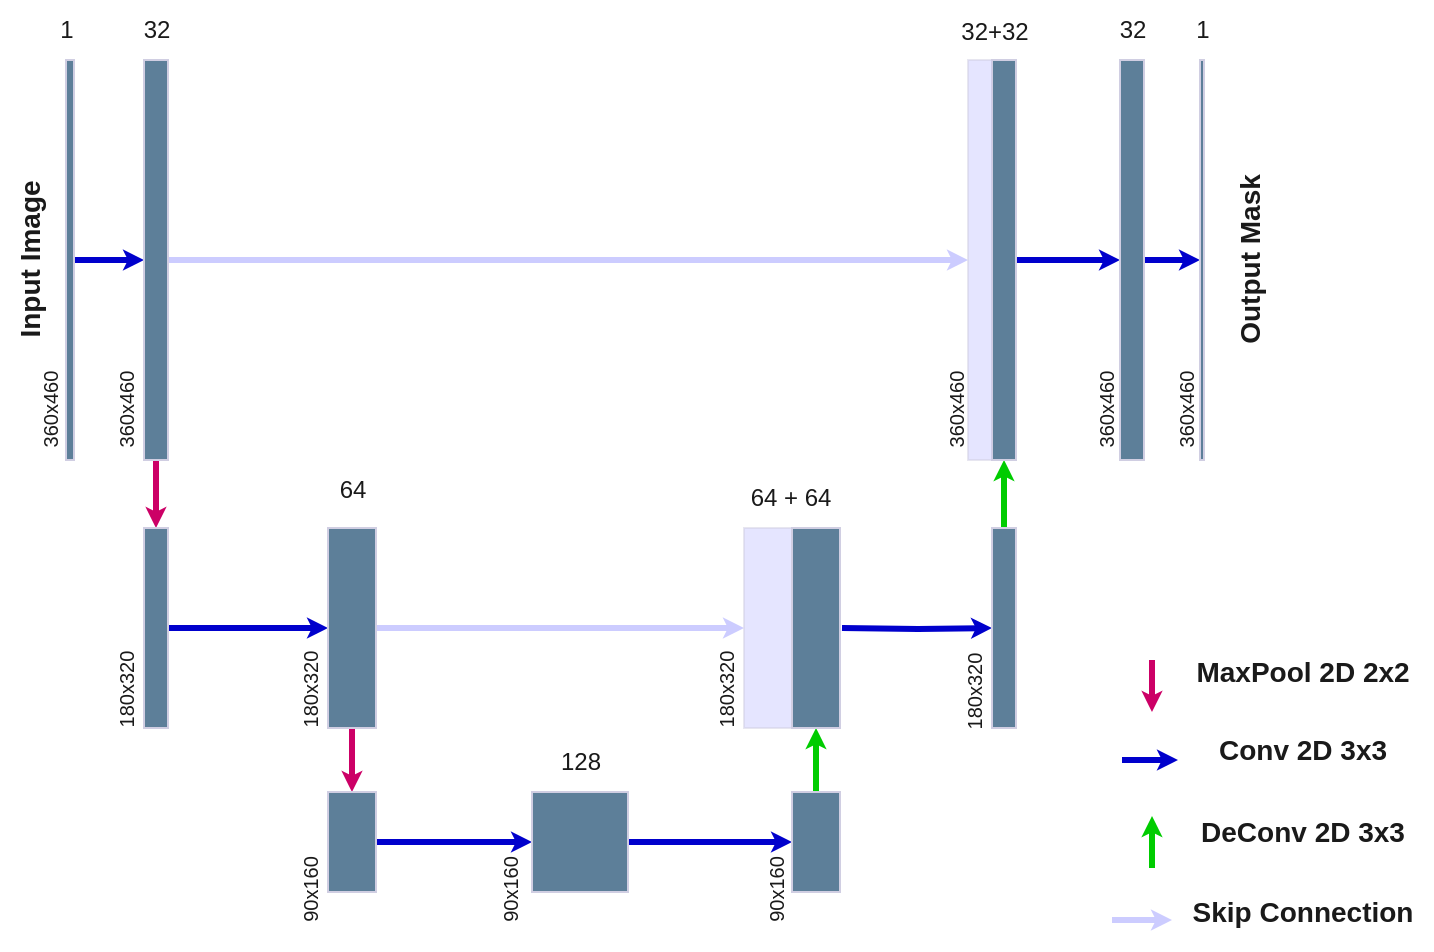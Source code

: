 <mxfile version="21.0.6" type="github">
  <diagram name="Page-1" id="H-ni-HpC8lPH4T10W9u9">
    <mxGraphModel dx="1372" dy="927" grid="1" gridSize="10" guides="1" tooltips="1" connect="1" arrows="1" fold="1" page="1" pageScale="1" pageWidth="850" pageHeight="1100" math="0" shadow="0">
      <root>
        <mxCell id="0" />
        <mxCell id="1" parent="0" />
        <mxCell id="Ak-s-6grsqpdPACAX_Eb-9" style="edgeStyle=orthogonalEdgeStyle;rounded=0;orthogonalLoop=1;jettySize=auto;html=1;exitX=0;exitY=0.5;exitDx=0;exitDy=0;entryX=0;entryY=0.5;entryDx=0;entryDy=0;strokeColor=#0000CC;fontColor=#1A1A1A;strokeWidth=3;endSize=1;" edge="1" parent="1" source="Ak-s-6grsqpdPACAX_Eb-1" target="Ak-s-6grsqpdPACAX_Eb-6">
          <mxGeometry relative="1" as="geometry" />
        </mxCell>
        <mxCell id="Ak-s-6grsqpdPACAX_Eb-1" value="" style="whiteSpace=wrap;html=1;labelBackgroundColor=none;fillColor=#5D7F99;strokeColor=#D0CEE2;fontColor=#1A1A1A;" vertex="1" parent="1">
          <mxGeometry x="108" y="210" width="4" height="200" as="geometry" />
        </mxCell>
        <mxCell id="Ak-s-6grsqpdPACAX_Eb-11" style="edgeStyle=orthogonalEdgeStyle;rounded=0;orthogonalLoop=1;jettySize=auto;html=1;exitX=0.5;exitY=1;exitDx=0;exitDy=0;entryX=0.5;entryY=0;entryDx=0;entryDy=0;strokeColor=#CC0066;fontColor=#1A1A1A;strokeWidth=3;endSize=1;" edge="1" parent="1" source="Ak-s-6grsqpdPACAX_Eb-6" target="Ak-s-6grsqpdPACAX_Eb-7">
          <mxGeometry relative="1" as="geometry" />
        </mxCell>
        <mxCell id="Ak-s-6grsqpdPACAX_Eb-29" style="edgeStyle=orthogonalEdgeStyle;rounded=0;orthogonalLoop=1;jettySize=auto;html=1;exitX=1;exitY=0.5;exitDx=0;exitDy=0;strokeColor=#CCCCFF;fontColor=#1A1A1A;entryX=0;entryY=0.5;entryDx=0;entryDy=0;strokeWidth=3;endSize=1;" edge="1" parent="1" source="Ak-s-6grsqpdPACAX_Eb-6" target="Ak-s-6grsqpdPACAX_Eb-35">
          <mxGeometry relative="1" as="geometry">
            <mxPoint x="440" y="310" as="targetPoint" />
          </mxGeometry>
        </mxCell>
        <mxCell id="Ak-s-6grsqpdPACAX_Eb-6" value="" style="whiteSpace=wrap;html=1;labelBackgroundColor=none;fillColor=#5D7F99;strokeColor=#D0CEE2;fontColor=#1A1A1A;" vertex="1" parent="1">
          <mxGeometry x="147" y="210" width="12" height="200" as="geometry" />
        </mxCell>
        <mxCell id="Ak-s-6grsqpdPACAX_Eb-13" style="edgeStyle=orthogonalEdgeStyle;rounded=0;orthogonalLoop=1;jettySize=auto;html=1;exitX=1;exitY=0.5;exitDx=0;exitDy=0;entryX=0;entryY=0.5;entryDx=0;entryDy=0;strokeColor=#0000CC;fontColor=#1A1A1A;strokeWidth=3;endSize=1;" edge="1" parent="1" source="Ak-s-6grsqpdPACAX_Eb-7" target="Ak-s-6grsqpdPACAX_Eb-12">
          <mxGeometry relative="1" as="geometry" />
        </mxCell>
        <mxCell id="Ak-s-6grsqpdPACAX_Eb-7" value="" style="whiteSpace=wrap;html=1;labelBackgroundColor=none;fillColor=#5D7F99;strokeColor=#D0CEE2;fontColor=#1A1A1A;" vertex="1" parent="1">
          <mxGeometry x="147" y="444" width="12" height="100" as="geometry" />
        </mxCell>
        <mxCell id="Ak-s-6grsqpdPACAX_Eb-16" style="edgeStyle=orthogonalEdgeStyle;rounded=0;orthogonalLoop=1;jettySize=auto;html=1;exitX=0.5;exitY=1;exitDx=0;exitDy=0;entryX=0.5;entryY=0;entryDx=0;entryDy=0;strokeColor=#CC0066;fontColor=#1A1A1A;strokeWidth=3;endSize=1;" edge="1" parent="1" source="Ak-s-6grsqpdPACAX_Eb-12" target="Ak-s-6grsqpdPACAX_Eb-14">
          <mxGeometry relative="1" as="geometry" />
        </mxCell>
        <mxCell id="Ak-s-6grsqpdPACAX_Eb-22" style="edgeStyle=orthogonalEdgeStyle;rounded=0;orthogonalLoop=1;jettySize=auto;html=1;exitX=1;exitY=0.5;exitDx=0;exitDy=0;entryX=0;entryY=0.5;entryDx=0;entryDy=0;strokeColor=#CCCCFF;fontColor=#1A1A1A;strokeWidth=3;endSize=1;" edge="1" parent="1" source="Ak-s-6grsqpdPACAX_Eb-12" target="Ak-s-6grsqpdPACAX_Eb-20">
          <mxGeometry relative="1" as="geometry" />
        </mxCell>
        <mxCell id="Ak-s-6grsqpdPACAX_Eb-12" value="" style="whiteSpace=wrap;html=1;labelBackgroundColor=none;fillColor=#5D7F99;strokeColor=#D0CEE2;fontColor=#1A1A1A;" vertex="1" parent="1">
          <mxGeometry x="239" y="444" width="24" height="100" as="geometry" />
        </mxCell>
        <mxCell id="Ak-s-6grsqpdPACAX_Eb-17" style="edgeStyle=orthogonalEdgeStyle;rounded=0;orthogonalLoop=1;jettySize=auto;html=1;exitX=1;exitY=0.5;exitDx=0;exitDy=0;entryX=0;entryY=0.5;entryDx=0;entryDy=0;strokeColor=#0000CC;fontColor=#1A1A1A;strokeWidth=3;endSize=1;" edge="1" parent="1" source="Ak-s-6grsqpdPACAX_Eb-14" target="Ak-s-6grsqpdPACAX_Eb-15">
          <mxGeometry relative="1" as="geometry" />
        </mxCell>
        <mxCell id="Ak-s-6grsqpdPACAX_Eb-14" value="" style="whiteSpace=wrap;html=1;labelBackgroundColor=none;fillColor=#5D7F99;strokeColor=#D0CEE2;fontColor=#1A1A1A;" vertex="1" parent="1">
          <mxGeometry x="239" y="576" width="24" height="50" as="geometry" />
        </mxCell>
        <mxCell id="Ak-s-6grsqpdPACAX_Eb-19" style="edgeStyle=orthogonalEdgeStyle;rounded=0;orthogonalLoop=1;jettySize=auto;html=1;exitX=1;exitY=0.5;exitDx=0;exitDy=0;entryX=0;entryY=0.5;entryDx=0;entryDy=0;strokeColor=#0000CC;fontColor=#1A1A1A;strokeWidth=3;endSize=1;" edge="1" parent="1" source="Ak-s-6grsqpdPACAX_Eb-15" target="Ak-s-6grsqpdPACAX_Eb-18">
          <mxGeometry relative="1" as="geometry" />
        </mxCell>
        <mxCell id="Ak-s-6grsqpdPACAX_Eb-15" value="" style="whiteSpace=wrap;html=1;labelBackgroundColor=none;fillColor=#5D7F99;strokeColor=#D0CEE2;fontColor=#1A1A1A;" vertex="1" parent="1">
          <mxGeometry x="341" y="576" width="48" height="50" as="geometry" />
        </mxCell>
        <mxCell id="Ak-s-6grsqpdPACAX_Eb-23" style="edgeStyle=orthogonalEdgeStyle;rounded=0;orthogonalLoop=1;jettySize=auto;html=1;exitX=0.5;exitY=0;exitDx=0;exitDy=0;entryX=0.5;entryY=1;entryDx=0;entryDy=0;strokeColor=#00CC00;fontColor=#1A1A1A;strokeWidth=3;endSize=1;" edge="1" parent="1" source="Ak-s-6grsqpdPACAX_Eb-18" target="Ak-s-6grsqpdPACAX_Eb-21">
          <mxGeometry relative="1" as="geometry" />
        </mxCell>
        <mxCell id="Ak-s-6grsqpdPACAX_Eb-18" value="" style="whiteSpace=wrap;html=1;labelBackgroundColor=none;fillColor=#5D7F99;strokeColor=#D0CEE2;fontColor=#1A1A1A;" vertex="1" parent="1">
          <mxGeometry x="471" y="576" width="24" height="50" as="geometry" />
        </mxCell>
        <mxCell id="Ak-s-6grsqpdPACAX_Eb-20" value="" style="whiteSpace=wrap;html=1;labelBackgroundColor=none;fillColor=#CCCCFF;strokeColor=#D0CEE2;fontColor=#1A1A1A;opacity=50;" vertex="1" parent="1">
          <mxGeometry x="447" y="444" width="24" height="100" as="geometry" />
        </mxCell>
        <mxCell id="Ak-s-6grsqpdPACAX_Eb-26" style="edgeStyle=orthogonalEdgeStyle;rounded=0;orthogonalLoop=1;jettySize=auto;html=1;exitX=1;exitY=0.5;exitDx=0;exitDy=0;entryX=0;entryY=0.5;entryDx=0;entryDy=0;strokeColor=#0000CC;fontColor=#1A1A1A;strokeWidth=3;endSize=1;" edge="1" parent="1" target="Ak-s-6grsqpdPACAX_Eb-24">
          <mxGeometry relative="1" as="geometry">
            <mxPoint x="496" y="494" as="sourcePoint" />
          </mxGeometry>
        </mxCell>
        <mxCell id="Ak-s-6grsqpdPACAX_Eb-21" value="" style="whiteSpace=wrap;html=1;labelBackgroundColor=none;fillColor=#5D7F99;strokeColor=#D0CEE2;fontColor=#1A1A1A;" vertex="1" parent="1">
          <mxGeometry x="471" y="444" width="24" height="100" as="geometry" />
        </mxCell>
        <mxCell id="Ak-s-6grsqpdPACAX_Eb-28" style="edgeStyle=orthogonalEdgeStyle;rounded=0;orthogonalLoop=1;jettySize=auto;html=1;exitX=0.5;exitY=0;exitDx=0;exitDy=0;entryX=0.5;entryY=1;entryDx=0;entryDy=0;strokeColor=#00CC00;fontColor=#1A1A1A;strokeWidth=3;endSize=1;" edge="1" parent="1" source="Ak-s-6grsqpdPACAX_Eb-24" target="Ak-s-6grsqpdPACAX_Eb-27">
          <mxGeometry relative="1" as="geometry" />
        </mxCell>
        <mxCell id="Ak-s-6grsqpdPACAX_Eb-24" value="" style="whiteSpace=wrap;html=1;labelBackgroundColor=none;fillColor=#5D7F99;strokeColor=#D0CEE2;fontColor=#1A1A1A;" vertex="1" parent="1">
          <mxGeometry x="571" y="444" width="12" height="100" as="geometry" />
        </mxCell>
        <mxCell id="Ak-s-6grsqpdPACAX_Eb-38" style="edgeStyle=orthogonalEdgeStyle;rounded=0;orthogonalLoop=1;jettySize=auto;html=1;exitX=1;exitY=0.5;exitDx=0;exitDy=0;entryX=0;entryY=0.5;entryDx=0;entryDy=0;strokeColor=#0000CC;fontColor=#1A1A1A;strokeWidth=3;endSize=1;" edge="1" parent="1" source="Ak-s-6grsqpdPACAX_Eb-27" target="Ak-s-6grsqpdPACAX_Eb-37">
          <mxGeometry relative="1" as="geometry" />
        </mxCell>
        <mxCell id="Ak-s-6grsqpdPACAX_Eb-27" value="" style="whiteSpace=wrap;html=1;labelBackgroundColor=none;fillColor=#5D7F99;strokeColor=#D0CEE2;fontColor=#1A1A1A;" vertex="1" parent="1">
          <mxGeometry x="571" y="210" width="12" height="200" as="geometry" />
        </mxCell>
        <mxCell id="Ak-s-6grsqpdPACAX_Eb-35" value="" style="whiteSpace=wrap;html=1;labelBackgroundColor=none;fillColor=#CCCCFF;strokeColor=#D0CEE2;fontColor=#1A1A1A;opacity=50;" vertex="1" parent="1">
          <mxGeometry x="559" y="210" width="12" height="200" as="geometry" />
        </mxCell>
        <mxCell id="Ak-s-6grsqpdPACAX_Eb-40" style="edgeStyle=orthogonalEdgeStyle;rounded=0;orthogonalLoop=1;jettySize=auto;html=1;exitX=1;exitY=0.5;exitDx=0;exitDy=0;entryX=0;entryY=0.5;entryDx=0;entryDy=0;strokeColor=#0000CC;fontColor=#1A1A1A;strokeWidth=3;endSize=1;" edge="1" parent="1" source="Ak-s-6grsqpdPACAX_Eb-37" target="Ak-s-6grsqpdPACAX_Eb-39">
          <mxGeometry relative="1" as="geometry" />
        </mxCell>
        <mxCell id="Ak-s-6grsqpdPACAX_Eb-37" value="" style="whiteSpace=wrap;html=1;labelBackgroundColor=none;fillColor=#5D7F99;strokeColor=#D0CEE2;fontColor=#1A1A1A;" vertex="1" parent="1">
          <mxGeometry x="635" y="210" width="12" height="200" as="geometry" />
        </mxCell>
        <mxCell id="Ak-s-6grsqpdPACAX_Eb-39" value="" style="whiteSpace=wrap;html=1;labelBackgroundColor=none;fillColor=#5D7F99;strokeColor=#D0CEE2;fontColor=#1A1A1A;" vertex="1" parent="1">
          <mxGeometry x="675" y="210" width="2" height="200" as="geometry" />
        </mxCell>
        <mxCell id="Ak-s-6grsqpdPACAX_Eb-41" style="edgeStyle=orthogonalEdgeStyle;rounded=0;orthogonalLoop=1;jettySize=auto;html=1;exitX=0.5;exitY=0;exitDx=0;exitDy=0;strokeColor=#0000CC;fontColor=#1A1A1A;strokeWidth=3;endSize=1;" edge="1" parent="1">
          <mxGeometry relative="1" as="geometry">
            <mxPoint x="636" y="560" as="sourcePoint" />
            <mxPoint x="664" y="560" as="targetPoint" />
          </mxGeometry>
        </mxCell>
        <mxCell id="Ak-s-6grsqpdPACAX_Eb-44" style="edgeStyle=orthogonalEdgeStyle;rounded=0;orthogonalLoop=1;jettySize=auto;html=1;exitX=0.5;exitY=0;exitDx=0;exitDy=0;entryX=0.5;entryY=1;entryDx=0;entryDy=0;strokeColor=#00CC00;fontColor=#1A1A1A;strokeWidth=3;endSize=1;" edge="1" parent="1">
          <mxGeometry relative="1" as="geometry">
            <mxPoint x="651" y="614" as="sourcePoint" />
            <mxPoint x="651" y="588" as="targetPoint" />
          </mxGeometry>
        </mxCell>
        <mxCell id="Ak-s-6grsqpdPACAX_Eb-45" style="edgeStyle=orthogonalEdgeStyle;rounded=0;orthogonalLoop=1;jettySize=auto;html=1;strokeColor=#CCCCFF;fontColor=#1A1A1A;strokeWidth=3;endSize=1;" edge="1" parent="1">
          <mxGeometry relative="1" as="geometry">
            <mxPoint x="631" y="640" as="sourcePoint" />
            <mxPoint x="661" y="640" as="targetPoint" />
          </mxGeometry>
        </mxCell>
        <mxCell id="Ak-s-6grsqpdPACAX_Eb-46" style="edgeStyle=orthogonalEdgeStyle;rounded=0;orthogonalLoop=1;jettySize=auto;html=1;exitX=0.5;exitY=1;exitDx=0;exitDy=0;entryX=0.5;entryY=0;entryDx=0;entryDy=0;strokeColor=#CC0066;fontColor=#1A1A1A;strokeWidth=3;endSize=1;" edge="1" parent="1">
          <mxGeometry relative="1" as="geometry">
            <mxPoint x="651" y="510" as="sourcePoint" />
            <mxPoint x="651" y="536" as="targetPoint" />
          </mxGeometry>
        </mxCell>
        <mxCell id="Ak-s-6grsqpdPACAX_Eb-47" value="MaxPool 2D 2x2" style="text;html=1;align=center;verticalAlign=middle;resizable=0;points=[];autosize=1;strokeColor=none;fillColor=none;fontColor=#1A1A1A;fontSize=14;fontStyle=1" vertex="1" parent="1">
          <mxGeometry x="661" y="501" width="130" height="30" as="geometry" />
        </mxCell>
        <mxCell id="Ak-s-6grsqpdPACAX_Eb-48" value="Conv 2D 3x3" style="text;html=1;align=center;verticalAlign=middle;resizable=0;points=[];autosize=1;strokeColor=none;fillColor=none;fontColor=#1A1A1A;fontSize=14;fontStyle=1" vertex="1" parent="1">
          <mxGeometry x="671" y="540" width="110" height="30" as="geometry" />
        </mxCell>
        <mxCell id="Ak-s-6grsqpdPACAX_Eb-49" value="DeConv 2D 3x3" style="text;html=1;align=center;verticalAlign=middle;resizable=0;points=[];autosize=1;strokeColor=none;fillColor=none;fontColor=#1A1A1A;fontSize=14;fontStyle=1" vertex="1" parent="1">
          <mxGeometry x="661" y="581" width="130" height="30" as="geometry" />
        </mxCell>
        <mxCell id="Ak-s-6grsqpdPACAX_Eb-50" value="Skip Connection" style="text;html=1;align=center;verticalAlign=middle;resizable=0;points=[];autosize=1;strokeColor=none;fillColor=none;fontColor=#1A1A1A;fontSize=14;fontStyle=1" vertex="1" parent="1">
          <mxGeometry x="661" y="621" width="130" height="30" as="geometry" />
        </mxCell>
        <mxCell id="Ak-s-6grsqpdPACAX_Eb-51" value="Input Image" style="text;html=1;align=center;verticalAlign=middle;resizable=0;points=[];autosize=1;strokeColor=none;fillColor=none;fontColor=#1A1A1A;fontSize=14;fontStyle=1;rotation=-90;" vertex="1" parent="1">
          <mxGeometry x="40" y="295" width="100" height="30" as="geometry" />
        </mxCell>
        <mxCell id="Ak-s-6grsqpdPACAX_Eb-52" value="Output Mask" style="text;html=1;align=center;verticalAlign=middle;resizable=0;points=[];autosize=1;strokeColor=none;fillColor=none;fontColor=#1A1A1A;fontSize=14;fontStyle=1;rotation=-90;" vertex="1" parent="1">
          <mxGeometry x="645" y="295" width="110" height="30" as="geometry" />
        </mxCell>
        <mxCell id="Ak-s-6grsqpdPACAX_Eb-53" value="360x460" style="text;html=1;align=center;verticalAlign=middle;resizable=0;points=[];autosize=1;strokeColor=none;fillColor=none;fontColor=#1A1A1A;rotation=-90;fontSize=10;" vertex="1" parent="1">
          <mxGeometry x="70" y="370" width="60" height="30" as="geometry" />
        </mxCell>
        <mxCell id="Ak-s-6grsqpdPACAX_Eb-54" value="360x460" style="text;html=1;align=center;verticalAlign=middle;resizable=0;points=[];autosize=1;strokeColor=none;fillColor=none;fontColor=#1A1A1A;rotation=-90;fontSize=10;" vertex="1" parent="1">
          <mxGeometry x="108" y="370" width="60" height="30" as="geometry" />
        </mxCell>
        <mxCell id="Ak-s-6grsqpdPACAX_Eb-55" value="1" style="text;html=1;align=center;verticalAlign=middle;resizable=0;points=[];autosize=1;strokeColor=none;fillColor=none;fontColor=#1A1A1A;" vertex="1" parent="1">
          <mxGeometry x="93" y="180" width="30" height="30" as="geometry" />
        </mxCell>
        <mxCell id="Ak-s-6grsqpdPACAX_Eb-56" value="32" style="text;html=1;align=center;verticalAlign=middle;resizable=0;points=[];autosize=1;strokeColor=none;fillColor=none;fontColor=#1A1A1A;" vertex="1" parent="1">
          <mxGeometry x="133" y="180" width="40" height="30" as="geometry" />
        </mxCell>
        <mxCell id="Ak-s-6grsqpdPACAX_Eb-57" value="32+32" style="text;html=1;align=center;verticalAlign=middle;resizable=0;points=[];autosize=1;strokeColor=none;fillColor=none;fontColor=#1A1A1A;" vertex="1" parent="1">
          <mxGeometry x="542" y="181" width="60" height="30" as="geometry" />
        </mxCell>
        <mxCell id="Ak-s-6grsqpdPACAX_Eb-58" value="32" style="text;html=1;align=center;verticalAlign=middle;resizable=0;points=[];autosize=1;strokeColor=none;fillColor=none;fontColor=#1A1A1A;" vertex="1" parent="1">
          <mxGeometry x="621" y="180" width="40" height="30" as="geometry" />
        </mxCell>
        <mxCell id="Ak-s-6grsqpdPACAX_Eb-59" value="1" style="text;html=1;align=center;verticalAlign=middle;resizable=0;points=[];autosize=1;strokeColor=none;fillColor=none;fontColor=#1A1A1A;" vertex="1" parent="1">
          <mxGeometry x="661" y="180" width="30" height="30" as="geometry" />
        </mxCell>
        <mxCell id="Ak-s-6grsqpdPACAX_Eb-60" value="360x460" style="text;html=1;align=center;verticalAlign=middle;resizable=0;points=[];autosize=1;strokeColor=none;fillColor=none;fontColor=#1A1A1A;rotation=-90;fontSize=10;" vertex="1" parent="1">
          <mxGeometry x="523" y="370" width="60" height="30" as="geometry" />
        </mxCell>
        <mxCell id="Ak-s-6grsqpdPACAX_Eb-61" value="360x460" style="text;html=1;align=center;verticalAlign=middle;resizable=0;points=[];autosize=1;strokeColor=none;fillColor=none;fontColor=#1A1A1A;rotation=-90;fontSize=10;" vertex="1" parent="1">
          <mxGeometry x="598" y="370" width="60" height="30" as="geometry" />
        </mxCell>
        <mxCell id="Ak-s-6grsqpdPACAX_Eb-62" value="360x460" style="text;html=1;align=center;verticalAlign=middle;resizable=0;points=[];autosize=1;strokeColor=none;fillColor=none;fontColor=#1A1A1A;rotation=-90;fontSize=10;" vertex="1" parent="1">
          <mxGeometry x="638" y="370" width="60" height="30" as="geometry" />
        </mxCell>
        <mxCell id="Ak-s-6grsqpdPACAX_Eb-63" value="180x320" style="text;html=1;align=center;verticalAlign=middle;resizable=0;points=[];autosize=1;strokeColor=none;fillColor=none;fontColor=#1A1A1A;rotation=-90;fontSize=10;" vertex="1" parent="1">
          <mxGeometry x="108" y="510" width="60" height="30" as="geometry" />
        </mxCell>
        <mxCell id="Ak-s-6grsqpdPACAX_Eb-64" value="180x320" style="text;html=1;align=center;verticalAlign=middle;resizable=0;points=[];autosize=1;strokeColor=none;fillColor=none;fontColor=#1A1A1A;rotation=-90;fontSize=10;" vertex="1" parent="1">
          <mxGeometry x="200" y="510" width="60" height="30" as="geometry" />
        </mxCell>
        <mxCell id="Ak-s-6grsqpdPACAX_Eb-65" value="180x320" style="text;html=1;align=center;verticalAlign=middle;resizable=0;points=[];autosize=1;strokeColor=none;fillColor=none;fontColor=#1A1A1A;rotation=-90;fontSize=10;" vertex="1" parent="1">
          <mxGeometry x="408" y="510" width="60" height="30" as="geometry" />
        </mxCell>
        <mxCell id="Ak-s-6grsqpdPACAX_Eb-66" value="180x320" style="text;html=1;align=center;verticalAlign=middle;resizable=0;points=[];autosize=1;strokeColor=none;fillColor=none;fontColor=#1A1A1A;rotation=-90;fontSize=10;" vertex="1" parent="1">
          <mxGeometry x="532" y="511" width="60" height="30" as="geometry" />
        </mxCell>
        <mxCell id="Ak-s-6grsqpdPACAX_Eb-67" value="90x160" style="text;html=1;align=center;verticalAlign=middle;resizable=0;points=[];autosize=1;strokeColor=none;fillColor=none;fontColor=#1A1A1A;rotation=-90;fontSize=10;" vertex="1" parent="1">
          <mxGeometry x="200" y="610" width="60" height="30" as="geometry" />
        </mxCell>
        <mxCell id="Ak-s-6grsqpdPACAX_Eb-68" value="90x160" style="text;html=1;align=center;verticalAlign=middle;resizable=0;points=[];autosize=1;strokeColor=none;fillColor=none;fontColor=#1A1A1A;rotation=-90;fontSize=10;" vertex="1" parent="1">
          <mxGeometry x="300" y="610" width="60" height="30" as="geometry" />
        </mxCell>
        <mxCell id="Ak-s-6grsqpdPACAX_Eb-69" value="90x160" style="text;html=1;align=center;verticalAlign=middle;resizable=0;points=[];autosize=1;strokeColor=none;fillColor=none;fontColor=#1A1A1A;rotation=-90;fontSize=10;" vertex="1" parent="1">
          <mxGeometry x="433" y="610" width="60" height="30" as="geometry" />
        </mxCell>
        <mxCell id="Ak-s-6grsqpdPACAX_Eb-70" value="64" style="text;html=1;align=center;verticalAlign=middle;resizable=0;points=[];autosize=1;strokeColor=none;fillColor=none;fontColor=#1A1A1A;" vertex="1" parent="1">
          <mxGeometry x="231" y="410" width="40" height="30" as="geometry" />
        </mxCell>
        <mxCell id="Ak-s-6grsqpdPACAX_Eb-71" value="128" style="text;html=1;align=center;verticalAlign=middle;resizable=0;points=[];autosize=1;strokeColor=none;fillColor=none;fontColor=#1A1A1A;" vertex="1" parent="1">
          <mxGeometry x="345" y="546" width="40" height="30" as="geometry" />
        </mxCell>
        <mxCell id="Ak-s-6grsqpdPACAX_Eb-73" value="64 + 64" style="text;html=1;align=center;verticalAlign=middle;resizable=0;points=[];autosize=1;strokeColor=none;fillColor=none;fontColor=#1A1A1A;" vertex="1" parent="1">
          <mxGeometry x="440" y="414" width="60" height="30" as="geometry" />
        </mxCell>
      </root>
    </mxGraphModel>
  </diagram>
</mxfile>
